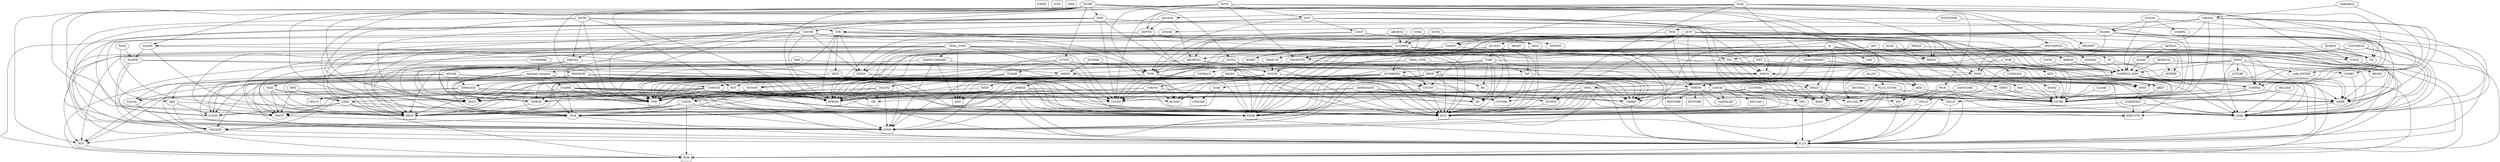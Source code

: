 strict digraph words {
"IOINIT" [shape=box]
"IOTX" [shape=box]
"IORX" [shape=box]
"EXECUTE" [shape=box]
"STORE" [shape=box]
"CSTORE" [shape=box]
"LOAD" [shape=box]
"CLOAD" [shape=box]
"RFROM" [shape=box]
"TOR" [shape=box]
"RLOAD" [shape=box]
"SPLOAD" [shape=box]
"SPSTORE" [shape=box]
"RPLOAD" [shape=box]
"RPSTORE" [shape=box]
"DUP" [shape=box]
"OVER" [shape=box]
"SWAP" [shape=box]
"DROP" [shape=box]
"UPLUS" [shape=box]
"PLUS" [shape=box]
"XOR" [shape=box]
"AND" [shape=box]
"OR" [shape=box]
"ZLESS" [shape=box]
"UMSTAR" [shape=box]
"NUMBERQ" -> "CLOAD"
"HOLD" -> "DEC"
"LPARSE" -> "SWAP"
"DUMP" -> "STORE"
"SHOWSTR" -> "DOSTR"
"NEGATE" -> "NOT"
"LESS" -> "DDUP"
"SHOWSTR" -> "TYPE"
"DOTR" -> "STR"
"FIND" -> "LOAD"
"DUPNZ" -> "DUP"
"SCOMPQ" -> "CLOAD"
"REPEAT" -> "AGAIN"
"HOLD" -> "STORE"
"internal_compare" -> "DDROP"
"NOT" -> "XOR"
"QUIT" -> "SHOWSTR"
"CATCH" -> "HANDLER"
"COMPILE_IMM" -> "LOAD"
"TRWL_FIND" -> "PLUS"
"PACKS" -> "CHARP"
"INTERP" -> "STORE"
"NUMBERQ" -> "COUNT"
"EVAL" -> "TOKEN"
"UMMOD" -> "ULESS"
"ULESS" -> "DROP"
"MSTAR" -> "XOR"
"WORDS" -> "TRWL"
"CREATE" -> "COMPILE_IMM"
"ELSE" -> "AHEAD"
"DIGS" -> "DUP"
"FMSMOD" -> "NEGATE"
"TRWL_TYPE" -> "AND"
"QUIT" -> "COUNT"
"ACCEPT" -> "SWAP"
"IMMEDIATE" -> "OR"
"ACCEPT" -> "DROP"
"MIN" -> "DDUP"
"hi" -> "TYPE"
"STR" -> "BDIGS"
"UDOTR" -> "TYPE"
"COMMA" -> "STORE"
"TYPE" -> "TOR"
"CSPCHECK" -> "LOAD"
"TTAP" -> "TAP"
"TTAP" -> "BS"
"ACCEPT" -> "OVER"
"LPARSE" -> "DROP"
"DOT" -> "UDOT"
"DUMP" -> "JNZD"
"SCOMPQ" -> "HERE"
"TRWL" -> "TOR"
"NUFQ" -> "DDROP"
"IF" -> "COMPILE_IMM"
"SNAME" -> "SHOWSTR"
"COLON" -> "COMPIL"
"TRWL_FIND" -> "DUP"
"QUIT" -> "ACCEPT"
"LPARSE" -> "NOT"
"TRWL" -> "LOAD"
"DUMP" -> "CR"
"CREATE" -> "OVERT"
"PLUS_STORE" -> "STORE"
"DIGIT" -> "PLUS"
"DOTQ" -> "COMPILE_IMM"
"DOES" -> "RFROM"
"FOR" -> "TOR"
"DIGITQ" -> "TOR"
"DUMP" -> "HEX"
"EDIGS" -> "PAD"
"DOES" -> "PLUS"
"UDOT" -> "TYPE"
"internal_compare" -> "CSAME"
"STR" -> "TOR"
"BKSP" -> "SUB"
"CATCH" -> "TOR"
"THROW" -> "SWAP"
"DOTS" -> "TOR"
"SEMICOL" -> "COMPILE_IMM"
"KEY" -> "QKEY"
"NUMBERQ" -> "DUPNZ"
"ACCEPT" -> "WITHIN"
"FMSMOD" -> "DNEGATE"
"ACCEPT" -> "KEY"
"ELSE" -> "SWAP"
"EXTRACT" -> "UMMOD"
"TYPE" -> "DROP"
"WITHIN" -> "RFROM"
"DUMP" -> "NOT"
"SNAME" -> "STORE"
"CSAME" -> "DUP"
"NUMBERQ" -> "RLOAD"
"DUMP" -> "BASE"
"LPARSE" -> "OVER"
"CHARP" -> "PLUS"
"CMOVE" -> "TOR"
"DUMP" -> "LOAD"
"DOSTR" -> "RLOAD"
"VARIABLE" -> "COMMA"
"PACKS" -> "DDUP"
"REPEAT" -> "STORE"
"MOD" -> "DROP"
"NUMBERQ" -> "SWAP"
"TRWL_FIND" -> "NOT"
"PLUS_STORE" -> "SWAP"
"NAMECOMPARE" -> "OVER"
"NUMBERQ" -> "DIGITQ"
"THEN" -> "HERE"
"INC" -> "PLUS"
"ABS" -> "DUP"
"CMOVE" -> "DDROP"
"DIGITQ" -> "SUB"
"NAMECOMPARE" -> "internal_compare"
"QSTACK" -> "ABORTNZ"
"CREATE" -> "SNAME"
"LPARSE" -> "PLUS"
"DOTS" -> "PICK"
"NUMBERQ" -> "STAR"
"CSAME" -> "CLOAD"
"UDOTR" -> "RFROM"
"HOLD" -> "DUP"
"DOCOMPILE" -> "DUPNZ"
"UTYPE" -> "CHARP"
"QUIT" -> "DUPNZ"
"CELLP" -> "PLUS"
"BEGIN" -> "HERE"
"TRWL_FIND" -> "AND"
"ABORTQ" -> "ABORTNZ"
"LPARSE" -> "DEC"
"DOCOMPILE" -> "EXECUTE"
"CSPSTORE" -> "STORE"
"EVAL" -> "DUP"
"TICK" -> "FIND"
"OVERT" -> "LOAD"
"LESS" -> "XOR"
"hi" -> "BASE"
"ACCEPT" -> "XOR"
"PACKS" -> "DUP"
"TRWL" -> "EXECUTE"
"PICK" -> "CELLS"
"IF" -> "COMMA"
"PICK" -> "LOAD"
"COLON" -> "code_ENTER"
"SHOWSTR" -> "COUNT"
"NUFQ" -> "DUP"
"hi" -> "TOR"
"UTYPE" -> "TOR"
"internal_compare" -> "RFROM"
"CSAME" -> "OVER"
"COMPIL" -> "STORE"
"LPARSE" -> "CLOAD"
"IMMEDIATE" -> "CELLP"
"UTYPE" -> "TCHAR"
"DNEGATE" -> "TOR"
"CSAME" -> "RFROM"
"PARSE" -> "TOR"
"THROW" -> "HANDLER"
"ROT" -> "SWAP"
"NUMBERQ" -> "LOAD"
"DMP" -> "DUP"
"UMMOD" -> "INC"
"STR" -> "EDIGS"
"TRWL_FIND" -> "NEGATE"
"MSTAR" -> "RFROM"
"MAX" -> "SWAP"
"CELLS" -> "DUP"
"FMSMOD" -> "ZLESS"
"MSTAR" -> "ZLESS"
"ALLOT" -> "PLUS_STORE"
"CSAME" -> "SUB"
"DUMP" -> "UTYPE"
"DOINTERPRET" -> "FIND"
"UMMOD" -> "SWAP"
"MIN" -> "DROP"
"EXTRACT" -> "DIGIT"
"DMP" -> "CLOAD"
"TCHAR" -> "AND"
"ROT" -> "TOR"
"TRWL" -> "CELLP"
"FMSMOD" -> "RFROM"
"CONSOLE" -> "HAND"
"STRQ" -> "IMMSTR"
"DOTS" -> "DEPTH"
"THEN" -> "STORE"
"COMPILE_IMM" -> "RFROM"
"hi" -> "VER"
"DOVAR" -> "RFROM"
"TICK" -> "TOKEN"
"STRQ" -> "COMPILE_IMM"
"DEPTH" -> "SPZERO"
"hi" -> "LOAD"
"BKSP" -> "OVER"
"SEMICOL" -> "OVERT"
"UDOTR" -> "BDIGS"
"PARSE" -> "LPARSE"
"DOCOMPILE" -> "THROW"
"COLON" -> "SNAME"
"EVAL" -> "PROMPT"
"SLMOD" -> "FMSMOD"
"DMP" -> "UDOTR"
"DIGS" -> "DIG"
"ACCEPT" -> "TAP"
"NUMBERQ" -> "DEC"
"DOSTR" -> "TOR"
"DOTQ" -> "SCOMPQ"
"CCOMMA" -> "DUP"
"DOTR" -> "SPACES"
"FMSMOD" -> "PLUS"
"CMOVE" -> "CHARP"
"SPACES" -> "TOR"
"SIGN" -> "HOLD"
"TOKEN" -> "BL"
"WITHIN" -> "TOR"
"UMMOD" -> "PLUS"
"IMMEDIATE" -> "CSTORE"
"DOES" -> "LSTCRP"
"DEPTH" -> "SLASH"
"STR" -> "RFROM"
"PLUS_STORE" -> "LOAD"
"STATE" -> "LOAD"
"EVAL" -> "CLOAD"
"TRWL" -> "DUPNZ"
"EMIT" -> "LOADEXEC"
"QUIT" -> "CATCH"
"DOCOMPILE" -> "COMMA"
"IMMEDIATE" -> "SWAP"
"DOES" -> "LOAD"
"EVAL" -> "STATE"
"DMP" -> "SPACE"
"DIG" -> "BASE"
"HOLD" -> "CSTORE"
"HEX" -> "STORE"
"SLASH" -> "SLMOD"
"CMOVE" -> "CSTORE"
"NUMBERQ" -> "BASE"
"ABORTQ" -> "COMPILE_IMM"
"EQUAL" -> "XOR"
"TRWL" -> "DROP"
"LPARSE" -> "SUB"
"ABS" -> "ZLESS"
"THROW" -> "DROP"
"DMP" -> "TOR"
"SLMOD" -> "SWAP"
"UDOT" -> "EDIGS"
"POSTPONE" -> "TICK"
"DOINTERPRET" -> "THROW"
"MSTAR" -> "DDUP"
"UMMOD" -> "JNZD"
"hi" -> "HOLD"
"CATCH" -> "DROP"
"QUIT" -> "CR"
"DOES" -> "code_ENTER"
"CSAME" -> "JNZD"
"QKEY" -> "LOADEXEC"
"FMSMOD" -> "TOR"
"DOES" -> "CELLS"
"DDROP" -> "DROP"
"BKSP" -> "BL"
"PICK" -> "PLUS"
"LPARSE" -> "JNZD"
"hi" -> "BDIGS"
"EDIGS" -> "OVER"
"ACCEPT" -> "DUP"
"UMMOD" -> "DUP"
"CCOMMA" -> "STORE"
"UMMOD" -> "RLOAD"
"DOTS" -> "CR"
"BKSP" -> "XOR"
"SNAME" -> "DROP"
"DOTR" -> "SUB"
"SNAME" -> "DUP"
"EDIGS" -> "DROP"
"ABORT" -> "IMMSTR"
"WITHIN" -> "OVER"
"OVERT" -> "STORE"
"DOCOMPILE" -> "XOR"
"hi" -> "EDIGS"
"MAX" -> "DROP"
"LPARSE" -> "RFROM"
"CSAME" -> "CHARP"
"TTAP" -> "DUP"
"ABORT" -> "THROW"
"COMMA" -> "DUP"
"hi" -> "DIG"
"TRWL_FIND" -> "CHARP"
"DOT" -> "TYPE"
"DUMP" -> "NUFQ"
"TRWL_FIND" -> "CLOAD"
"CREATE" -> "COMMA"
"STAR" -> "DROP"
"SNAME" -> "CLOAD"
"COMPILE_IMM" -> "COMMA"
"NAMECOMPARE" -> "AND"
"HERE" -> "LOAD"
"DOES" -> "COMMA"
"DUMP" -> "DROP"
"FIND" -> "TRWL"
"DOTR" -> "TOR"
"NUMBERQ" -> "TOR"
"SNAME" -> "FIND"
"REPEAT" -> "HERE"
"ACCEPT" -> "TTAP"
"DOES" -> "COMPILE_IMM"
"DOINTERPRET" -> "EXECUTE"
"CREATE" -> "HERE"
"DOSTR" -> "RFROM"
"QUIT" -> "CONSOLE"
"CCOMMA" -> "CSTORE"
"UMMOD" -> "RFROM"
"AFT" -> "BEGIN"
"DOT" -> "LOAD"
"TYPE" -> "DUP"
"PICK" -> "SPLOAD"
"hi" -> "CR"
"TCHAR" -> "DUP"
"COUNT" -> "CLOAD"
"LPARSE" -> "LOAD"
"LOADEXEC" -> "EXECUTE"
"WORD" -> "PACKS"
"TAP" -> "DUP"
"TCHAR" -> "DROP"
"CCOMMA" -> "HERE"
"HAND" -> "STORE"
"DECIMAL" -> "BASE"
"STR" -> "DUP"
"TRWL" -> "RFROM"
"AHEAD" -> "COMMA"
"UMMOD" -> "DDUP"
"COUNT" -> "CHARP"
"TRWL_TYPE" -> "DUP"
"CSPSTORE" -> "SPLOAD"
"NEGATE" -> "PLUS"
"TTAP" -> "XOR"
"EVAL" -> "DOCOMPILE"
"DECIMAL" -> "STORE"
"DUMP" -> "RFROM"
"CREATE" -> "DOVAR"
"BKSP" -> "TOR"
"DUMP" -> "DMP"
"ULESS" -> "SUB"
"IMMEDIATE" -> "LOAD"
"EDIGS" -> "SUB"
"PAR" -> "DDROP"
"ACCEPT" -> "DDUP"
"UMMOD" -> "DDROP"
"DOTPAR" -> "TYPE"
"UNTIL" -> "COMPILE_IMM"
"ULESS" -> "SWAP"
"FOR" -> "HERE"
"DOINTERPRET" -> "NUMBERQ"
"SNAME" -> "LOAD"
"DEPTH" -> "SPLOAD"
"MAX" -> "DDUP"
"NAMECOMPARE" -> "CLOAD"
"STR" -> "SIGN"
"FMSMOD" -> "DUP"
"COUNT" -> "DUP"
"UDOT" -> "BDIGS"
"LESS" -> "ZLESS"
"COMPILE_IMM" -> "DUP"
"MOD" -> "SLMOD"
"DOSTR" -> "COUNT"
"UDOTR" -> "TOR"
"CMOVE" -> "DUP"
"LPARSE" -> "BL"
"NUMBERQ" -> "PLUS"
"PLUS_STORE" -> "OVER"
"DOTS" -> "RLOAD"
"LPARSE" -> "EQUAL"
"PAR" -> "PARSE"
"PAD" -> "HERE"
"DMP" -> "OVER"
"hi" -> "SHOWSTR"
"COUNT" -> "SWAP"
"LPARSE" -> "ZLESS"
"PLUS_STORE" -> "PLUS"
"UDOTR" -> "SPACES"
"PACKS" -> "SWAP"
"PACKS" -> "CSTORE"
"MSTAR" -> "UMSTAR"
"TRWL" -> "DUP"
"SNAME" -> "CHARP"
"CCOMPARE" -> "internal_compare"
"COLON" -> "COMPILE_IMM"
"NUMBERQ" -> "DDROP"
"UTYPE" -> "EMIT"
"ABORTNZ" -> "DOSTR"
"TRWL_FIND" -> "ROT"
"PROMPT" -> "SHOWSTR"
"CATCH" -> "STORE"
"LESS" -> "DROP"
"DUMP" -> "ROT"
"NUFQ" -> "EQUAL"
"DNEGATE" -> "UPLUS"
"CMOVE" -> "RLOAD"
"DEC" -> "PLUS"
"FMSMOD" -> "UMMOD"
"CONSOLE" -> "STORE"
"PARSE" -> "PLUS"
"COMMA" -> "CELLP"
"DOTQ" -> "SHOWSTR"
"CMOVE" -> "RFROM"
"DOTS" -> "DOT"
"CR" -> "EMIT"
"SPACES" -> "MAX"
"NUFQ" -> "QKEY"
"LPARSE" -> "STORE"
"NUMBERQ" -> "DROP"
"THROW" -> "TOR"
"CSPCHECK" -> "SPLOAD"
"AHEAD" -> "COMPILE_IMM"
"SCOMPQ" -> "WORD"
"TRWL_FIND" -> "STATE"
"AFT" -> "SWAP"
"DOT" -> "STR"
"CMOVE" -> "CLOAD"
"BKSP" -> "SWAP"
"MSTAR" -> "TOR"
"LOADEXEC" -> "DUP"
"DOT" -> "XOR"
"THROW" -> "RFROM"
"BKSP" -> "EMIT"
"UMMOD" -> "TOR"
"DIGITQ" -> "LESS"
"internal_compare" -> "TOR"
"SLMOD" -> "OVER"
"ACCEPT" -> "BL"
"NUMBERQ" -> "EQUAL"
"NUMBERQ" -> "INC"
"SCOMPQ" -> "PLUS"
"SNAME" -> "PLUS"
"WORD" -> "PARSE"
"SCOMPQ" -> "STORE"
"NUMBERQ" -> "NEGATE"
"DOTS" -> "SHOWSTR"
"STR" -> "DIGS"
"CCOMMA" -> "CHARP"
"TRWL_FIND" -> "DDUP"
"QUIT" -> "LOAD"
"NXT" -> "JNZD"
"DIG" -> "HOLD"
"PARSE" -> "LOAD"
"DOSTR" -> "SWAP"
"DNEGATE" -> "NOT"
"CLEAR" -> "STORE"
"THROW" -> "LOAD"
"SPACE" -> "EMIT"
"PACKS" -> "RFROM"
"PARSE" -> "PLUS_STORE"
"COMPILE_IMM" -> "TOR"
"DEPTH" -> "SWAP"
"TICK" -> "THROW"
"internal_compare" -> "SUB"
"UMMOD" -> "UPLUS"
"NUMBERQ" -> "STORE"
"UMMOD" -> "OR"
"CSPCHECK" -> "ABORTNZ"
"BDIGS" -> "STORE"
"WHILE" -> "IF"
"TRWL" -> "SWAP"
"PACKS" -> "CMOVE"
"hi" -> "HEX"
"SUB" -> "PLUS"
"EVAL" -> "DROP"
"DOT" -> "SPACE"
"QUIT" -> "TYPE"
"MSTAR" -> "ABS"
"hi" -> "STORE"
"PICK" -> "INC"
"ULESS" -> "XOR"
"CATCH" -> "SPLOAD"
"ULESS" -> "DDUP"
"HOLD" -> "LOAD"
"CSAME" -> "TOR"
"NUMBERQ" -> "RFROM"
"DIGITQ" -> "DUP"
"CCOMPARE" -> "OVER"
"PROMPT" -> "STATE"
"AGAIN" -> "COMPILE_IMM"
"MAX" -> "LESS"
"UDOTR" -> "EDIGS"
"TRWL_FIND" -> "SWAP"
"ACCEPT" -> "PLUS"
"LPARSE" -> "TOR"
"CSAME" -> "DROP"
"TTAP" -> "SWAP"
"EXTRACT" -> "SWAP"
"STAR" -> "UMSTAR"
"NUMBERQ" -> "OVER"
"ELSE" -> "THEN"
"PARSE" -> "RFROM"
"WITHIN" -> "SUB"
"PACKS" -> "TOR"
"SNAME" -> "COMMA"
"CATCH" -> "RPLOAD"
"STR" -> "ABS"
"TRWL_FIND" -> "NAMECOMPARE"
"CMOVE" -> "JNZD"
"TRWL_TYPE" -> "SPACE"
"FMSMOD" -> "SWAP"
"BKSP" -> "RFROM"
"BDIGS" -> "PAD"
"LPARSE" -> "CHARP"
"SNAME" -> "TOKEN"
"NUMBERQ" -> "HEX"
"internal_compare" -> "OVER"
"BSLASH" -> "LOAD"
"DNEGATE" -> "PLUS"
"TTAP" -> "BKSP"
"NUMBERQ" -> "JNZD"
"TRWL_TYPE" -> "COUNT"
"DOTS" -> "JNZD"
"DIG" -> "EXTRACT"
"PAD" -> "PLUS"
"UDOTR" -> "DIGS"
"QUIT" -> "INTERP"
"WORD" -> "HERE"
"ULESS" -> "ZLESS"
"IMMEDIATE" -> "DUP"
"UTYPE" -> "CLOAD"
"QUIT" -> "STORE"
"NUMBERQ" -> "SUB"
"CATCH" -> "LOAD"
"ROT" -> "RFROM"
"DOCOMPILE" -> "FIND"
"DIG" -> "LOAD"
"TTAP" -> "BL"
"LOADEXEC" -> "LOAD"
"DDUP" -> "OVER"
"DIGITQ" -> "OVER"
"DUMP" -> "SLASH"
"NUFQ" -> "KEY"
"TAP" -> "EMIT"
"SPACES" -> "JNZD"
"DOTR" -> "RFROM"
"WHILE" -> "SWAP"
"EVAL" -> "QSTACK"
"SLASH" -> "SWAP"
"LESS" -> "SUB"
"QSTACK" -> "DEPTH"
"DIGIT" -> "AND"
"LPARSE" -> "DUP"
"WITHIN" -> "ULESS"
"ABORTQ" -> "SCOMPQ"
"POSTPONE" -> "COMMA"
"TRWL_FIND" -> "DROP"
"DOTPAR" -> "PARSE"
"NUMBERQ" -> "DUP"
"UDOT" -> "DIGS"
"DOTR" -> "OVER"
"BKSP" -> "BS"
"internal_compare" -> "SWAP"
"REPEAT" -> "SWAP"
"CATCH" -> "RFROM"
"HEX" -> "BASE"
"PROMPT" -> "NOT"
"CSPCHECK" -> "XOR"
"SLASH" -> "DROP"
"PARSE" -> "SUB"
"LITERAL" -> "COMPILE_IMM"
"PROMPT" -> "CR"
"DIGITQ" -> "ULESS"
"DMP" -> "INC"
"DIGIT" -> "LESS"
"TCHAR" -> "BL"
"SPACE" -> "BL"
"DUMP" -> "SPACE"
"DOTR" -> "TYPE"
"THEN" -> "SWAP"
"TOKEN" -> "WORD"
"ABORTNZ" -> "DROP"
"QSTACK" -> "ZLESS"
"ABORTNZ" -> "THROW"
"WORDS" -> "CR"
"CCOMPARE" -> "CLOAD"
"DIGIT" -> "OVER"
"COMMA" -> "HERE"
"CSAME" -> "DDROP"
"NUMBERQ" -> "CHARP"
"FOR" -> "COMPILE_IMM"
"UDOT" -> "SPACE"
"SEMICOL" -> "INTERP"
"ACCEPT" -> "SUB"
"TAP" -> "OVER"
"TCHAR" -> "WITHIN"
"DOCOMPILE" -> "NUMBERQ"
"UTYPE" -> "DROP"
"SCOMPQ" -> "CHARP"
"UTYPE" -> "JNZD"
"CATCH" -> "EXECUTE"
"EVAL" -> "DOINTERPRET"
"IMMEDIATE" -> "CLOAD"
"BSLASH" -> "STORE"
"DUMP" -> "DDUP"
"DNEGATE" -> "RFROM"
"DOSTR" -> "PLUS"
"DOT" -> "BASE"
"AFT" -> "DROP"
"THROW" -> "STORE"
"COMPILE_IMM" -> "CELLP"
"SUB" -> "NEGATE"
"VARIABLE" -> "CREATE"
"FMSMOD" -> "RLOAD"
"TYPE" -> "CHARP"
"CELLS" -> "PLUS"
"internal_compare" -> "CHARP"
"DOES" -> "STORE"
"SIGN" -> "ZLESS"
"SNAME" -> "HERE"
"MSTAR" -> "SWAP"
"DIGITQ" -> "OR"
"UDOTR" -> "SUB"
"UTYPE" -> "DUP"
"NXT" -> "COMPILE_IMM"
"TYPE" -> "EMIT"
"DUMP" -> "TOR"
"THROW" -> "SPSTORE"
"UDOTR" -> "OVER"
"DMP" -> "JNZD"
"MSTAR" -> "DNEGATE"
"TYPE" -> "JNZD"
"CREATE" -> "STORE"
"STRQ" -> "SCOMPQ"
"DOCOMPILE" -> "LITERAL"
"TRWL" -> "OVER"
"TTAP" -> "DROP"
"WORDS" -> "LOAD"
"MIN" -> "SWAP"
"ABS" -> "NEGATE"
"TAP" -> "CHARP"
"CSAME" -> "SWAP"
"IMMSTR" -> "DOSTR"
"SPACES" -> "SPACE"
"TAP" -> "CSTORE"
"TRWL_TYPE" -> "TYPE"
"THROW" -> "RPSTORE"
"UMMOD" -> "DROP"
"TYPE" -> "CLOAD"
"hi" -> "RFROM"
"AFT" -> "AHEAD"
"DIGITQ" -> "RFROM"
"SLMOD" -> "ZLESS"
"MIN" -> "LESS"
"EDIGS" -> "LOAD"
"DEPTH" -> "SUB"
"UMMOD" -> "NEGATE"
}
